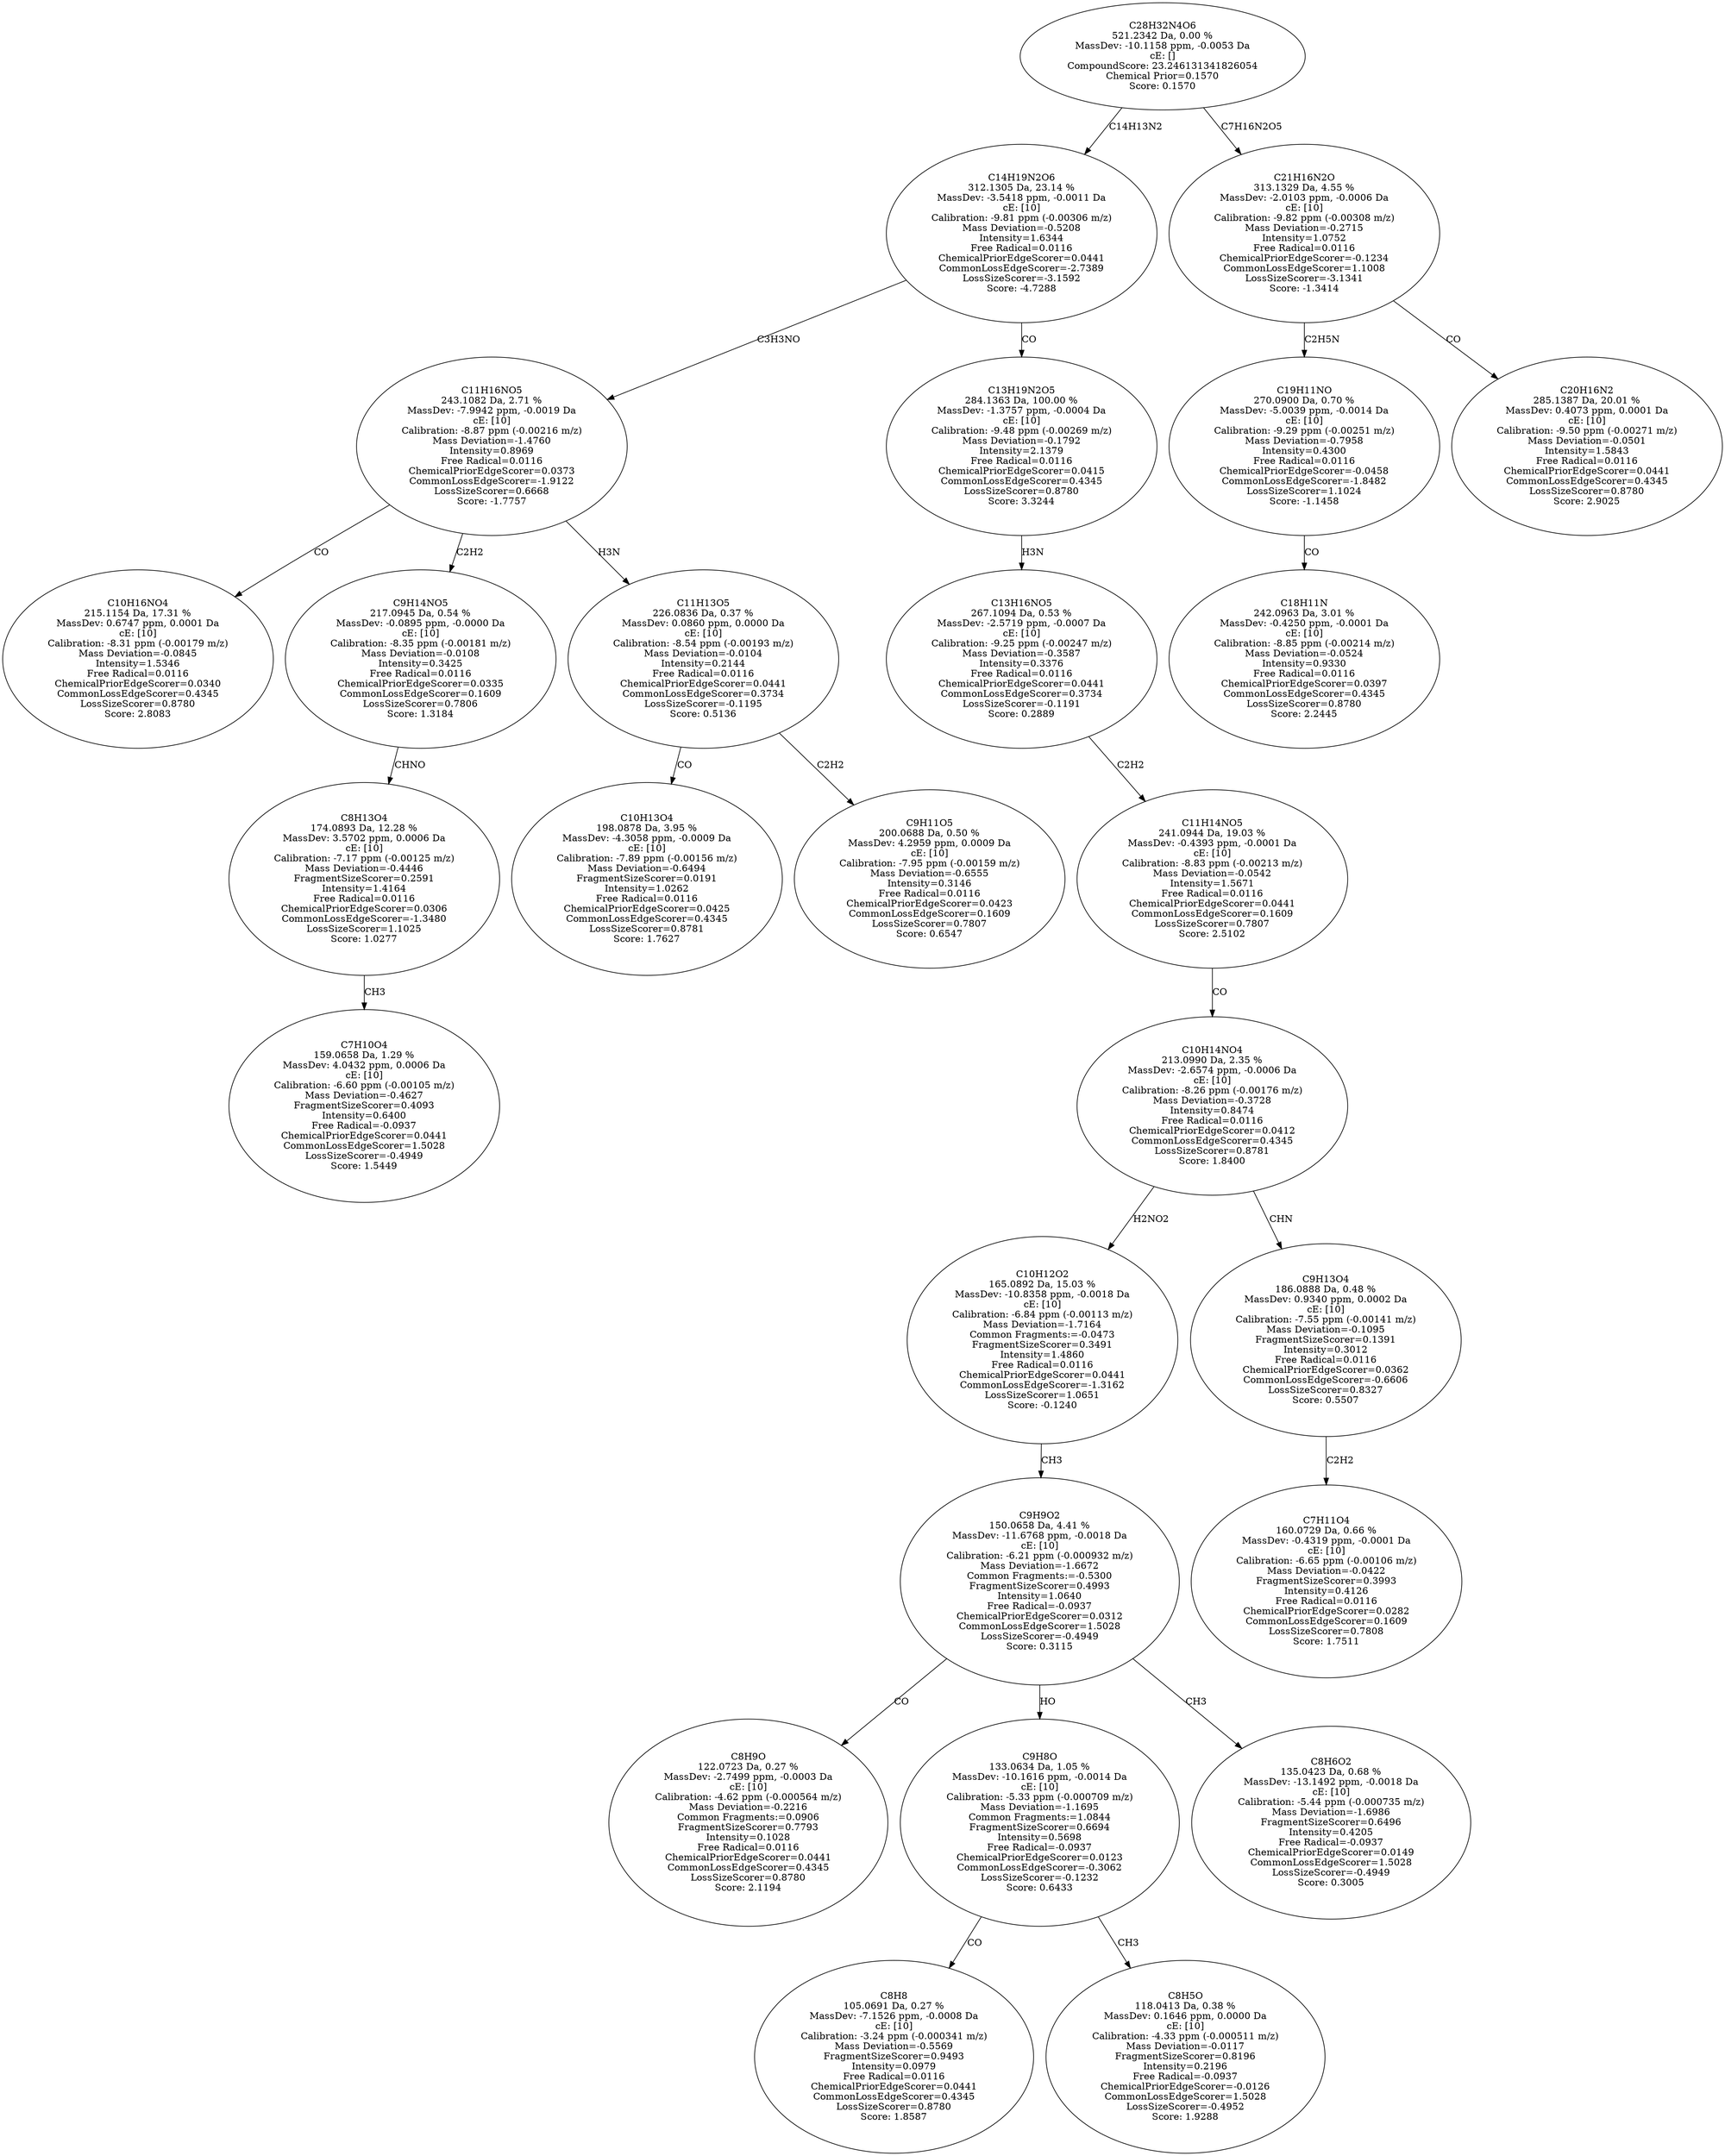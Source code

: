 strict digraph {
v1 [label="C10H16NO4\n215.1154 Da, 17.31 %\nMassDev: 0.6747 ppm, 0.0001 Da\ncE: [10]\nCalibration: -8.31 ppm (-0.00179 m/z)\nMass Deviation=-0.0845\nIntensity=1.5346\nFree Radical=0.0116\nChemicalPriorEdgeScorer=0.0340\nCommonLossEdgeScorer=0.4345\nLossSizeScorer=0.8780\nScore: 2.8083"];
v2 [label="C7H10O4\n159.0658 Da, 1.29 %\nMassDev: 4.0432 ppm, 0.0006 Da\ncE: [10]\nCalibration: -6.60 ppm (-0.00105 m/z)\nMass Deviation=-0.4627\nFragmentSizeScorer=0.4093\nIntensity=0.6400\nFree Radical=-0.0937\nChemicalPriorEdgeScorer=0.0441\nCommonLossEdgeScorer=1.5028\nLossSizeScorer=-0.4949\nScore: 1.5449"];
v3 [label="C8H13O4\n174.0893 Da, 12.28 %\nMassDev: 3.5702 ppm, 0.0006 Da\ncE: [10]\nCalibration: -7.17 ppm (-0.00125 m/z)\nMass Deviation=-0.4446\nFragmentSizeScorer=0.2591\nIntensity=1.4164\nFree Radical=0.0116\nChemicalPriorEdgeScorer=0.0306\nCommonLossEdgeScorer=-1.3480\nLossSizeScorer=1.1025\nScore: 1.0277"];
v4 [label="C9H14NO5\n217.0945 Da, 0.54 %\nMassDev: -0.0895 ppm, -0.0000 Da\ncE: [10]\nCalibration: -8.35 ppm (-0.00181 m/z)\nMass Deviation=-0.0108\nIntensity=0.3425\nFree Radical=0.0116\nChemicalPriorEdgeScorer=0.0335\nCommonLossEdgeScorer=0.1609\nLossSizeScorer=0.7806\nScore: 1.3184"];
v5 [label="C10H13O4\n198.0878 Da, 3.95 %\nMassDev: -4.3058 ppm, -0.0009 Da\ncE: [10]\nCalibration: -7.89 ppm (-0.00156 m/z)\nMass Deviation=-0.6494\nFragmentSizeScorer=0.0191\nIntensity=1.0262\nFree Radical=0.0116\nChemicalPriorEdgeScorer=0.0425\nCommonLossEdgeScorer=0.4345\nLossSizeScorer=0.8781\nScore: 1.7627"];
v6 [label="C9H11O5\n200.0688 Da, 0.50 %\nMassDev: 4.2959 ppm, 0.0009 Da\ncE: [10]\nCalibration: -7.95 ppm (-0.00159 m/z)\nMass Deviation=-0.6555\nIntensity=0.3146\nFree Radical=0.0116\nChemicalPriorEdgeScorer=0.0423\nCommonLossEdgeScorer=0.1609\nLossSizeScorer=0.7807\nScore: 0.6547"];
v7 [label="C11H13O5\n226.0836 Da, 0.37 %\nMassDev: 0.0860 ppm, 0.0000 Da\ncE: [10]\nCalibration: -8.54 ppm (-0.00193 m/z)\nMass Deviation=-0.0104\nIntensity=0.2144\nFree Radical=0.0116\nChemicalPriorEdgeScorer=0.0441\nCommonLossEdgeScorer=0.3734\nLossSizeScorer=-0.1195\nScore: 0.5136"];
v8 [label="C11H16NO5\n243.1082 Da, 2.71 %\nMassDev: -7.9942 ppm, -0.0019 Da\ncE: [10]\nCalibration: -8.87 ppm (-0.00216 m/z)\nMass Deviation=-1.4760\nIntensity=0.8969\nFree Radical=0.0116\nChemicalPriorEdgeScorer=0.0373\nCommonLossEdgeScorer=-1.9122\nLossSizeScorer=0.6668\nScore: -1.7757"];
v9 [label="C8H9O\n122.0723 Da, 0.27 %\nMassDev: -2.7499 ppm, -0.0003 Da\ncE: [10]\nCalibration: -4.62 ppm (-0.000564 m/z)\nMass Deviation=-0.2216\nCommon Fragments:=0.0906\nFragmentSizeScorer=0.7793\nIntensity=0.1028\nFree Radical=0.0116\nChemicalPriorEdgeScorer=0.0441\nCommonLossEdgeScorer=0.4345\nLossSizeScorer=0.8780\nScore: 2.1194"];
v10 [label="C8H8\n105.0691 Da, 0.27 %\nMassDev: -7.1526 ppm, -0.0008 Da\ncE: [10]\nCalibration: -3.24 ppm (-0.000341 m/z)\nMass Deviation=-0.5569\nFragmentSizeScorer=0.9493\nIntensity=0.0979\nFree Radical=0.0116\nChemicalPriorEdgeScorer=0.0441\nCommonLossEdgeScorer=0.4345\nLossSizeScorer=0.8780\nScore: 1.8587"];
v11 [label="C8H5O\n118.0413 Da, 0.38 %\nMassDev: 0.1646 ppm, 0.0000 Da\ncE: [10]\nCalibration: -4.33 ppm (-0.000511 m/z)\nMass Deviation=-0.0117\nFragmentSizeScorer=0.8196\nIntensity=0.2196\nFree Radical=-0.0937\nChemicalPriorEdgeScorer=-0.0126\nCommonLossEdgeScorer=1.5028\nLossSizeScorer=-0.4952\nScore: 1.9288"];
v12 [label="C9H8O\n133.0634 Da, 1.05 %\nMassDev: -10.1616 ppm, -0.0014 Da\ncE: [10]\nCalibration: -5.33 ppm (-0.000709 m/z)\nMass Deviation=-1.1695\nCommon Fragments:=1.0844\nFragmentSizeScorer=0.6694\nIntensity=0.5698\nFree Radical=-0.0937\nChemicalPriorEdgeScorer=0.0123\nCommonLossEdgeScorer=-0.3062\nLossSizeScorer=-0.1232\nScore: 0.6433"];
v13 [label="C8H6O2\n135.0423 Da, 0.68 %\nMassDev: -13.1492 ppm, -0.0018 Da\ncE: [10]\nCalibration: -5.44 ppm (-0.000735 m/z)\nMass Deviation=-1.6986\nFragmentSizeScorer=0.6496\nIntensity=0.4205\nFree Radical=-0.0937\nChemicalPriorEdgeScorer=0.0149\nCommonLossEdgeScorer=1.5028\nLossSizeScorer=-0.4949\nScore: 0.3005"];
v14 [label="C9H9O2\n150.0658 Da, 4.41 %\nMassDev: -11.6768 ppm, -0.0018 Da\ncE: [10]\nCalibration: -6.21 ppm (-0.000932 m/z)\nMass Deviation=-1.6672\nCommon Fragments:=-0.5300\nFragmentSizeScorer=0.4993\nIntensity=1.0640\nFree Radical=-0.0937\nChemicalPriorEdgeScorer=0.0312\nCommonLossEdgeScorer=1.5028\nLossSizeScorer=-0.4949\nScore: 0.3115"];
v15 [label="C10H12O2\n165.0892 Da, 15.03 %\nMassDev: -10.8358 ppm, -0.0018 Da\ncE: [10]\nCalibration: -6.84 ppm (-0.00113 m/z)\nMass Deviation=-1.7164\nCommon Fragments:=-0.0473\nFragmentSizeScorer=0.3491\nIntensity=1.4860\nFree Radical=0.0116\nChemicalPriorEdgeScorer=0.0441\nCommonLossEdgeScorer=-1.3162\nLossSizeScorer=1.0651\nScore: -0.1240"];
v16 [label="C7H11O4\n160.0729 Da, 0.66 %\nMassDev: -0.4319 ppm, -0.0001 Da\ncE: [10]\nCalibration: -6.65 ppm (-0.00106 m/z)\nMass Deviation=-0.0422\nFragmentSizeScorer=0.3993\nIntensity=0.4126\nFree Radical=0.0116\nChemicalPriorEdgeScorer=0.0282\nCommonLossEdgeScorer=0.1609\nLossSizeScorer=0.7808\nScore: 1.7511"];
v17 [label="C9H13O4\n186.0888 Da, 0.48 %\nMassDev: 0.9340 ppm, 0.0002 Da\ncE: [10]\nCalibration: -7.55 ppm (-0.00141 m/z)\nMass Deviation=-0.1095\nFragmentSizeScorer=0.1391\nIntensity=0.3012\nFree Radical=0.0116\nChemicalPriorEdgeScorer=0.0362\nCommonLossEdgeScorer=-0.6606\nLossSizeScorer=0.8327\nScore: 0.5507"];
v18 [label="C10H14NO4\n213.0990 Da, 2.35 %\nMassDev: -2.6574 ppm, -0.0006 Da\ncE: [10]\nCalibration: -8.26 ppm (-0.00176 m/z)\nMass Deviation=-0.3728\nIntensity=0.8474\nFree Radical=0.0116\nChemicalPriorEdgeScorer=0.0412\nCommonLossEdgeScorer=0.4345\nLossSizeScorer=0.8781\nScore: 1.8400"];
v19 [label="C11H14NO5\n241.0944 Da, 19.03 %\nMassDev: -0.4393 ppm, -0.0001 Da\ncE: [10]\nCalibration: -8.83 ppm (-0.00213 m/z)\nMass Deviation=-0.0542\nIntensity=1.5671\nFree Radical=0.0116\nChemicalPriorEdgeScorer=0.0441\nCommonLossEdgeScorer=0.1609\nLossSizeScorer=0.7807\nScore: 2.5102"];
v20 [label="C13H16NO5\n267.1094 Da, 0.53 %\nMassDev: -2.5719 ppm, -0.0007 Da\ncE: [10]\nCalibration: -9.25 ppm (-0.00247 m/z)\nMass Deviation=-0.3587\nIntensity=0.3376\nFree Radical=0.0116\nChemicalPriorEdgeScorer=0.0441\nCommonLossEdgeScorer=0.3734\nLossSizeScorer=-0.1191\nScore: 0.2889"];
v21 [label="C13H19N2O5\n284.1363 Da, 100.00 %\nMassDev: -1.3757 ppm, -0.0004 Da\ncE: [10]\nCalibration: -9.48 ppm (-0.00269 m/z)\nMass Deviation=-0.1792\nIntensity=2.1379\nFree Radical=0.0116\nChemicalPriorEdgeScorer=0.0415\nCommonLossEdgeScorer=0.4345\nLossSizeScorer=0.8780\nScore: 3.3244"];
v22 [label="C14H19N2O6\n312.1305 Da, 23.14 %\nMassDev: -3.5418 ppm, -0.0011 Da\ncE: [10]\nCalibration: -9.81 ppm (-0.00306 m/z)\nMass Deviation=-0.5208\nIntensity=1.6344\nFree Radical=0.0116\nChemicalPriorEdgeScorer=0.0441\nCommonLossEdgeScorer=-2.7389\nLossSizeScorer=-3.1592\nScore: -4.7288"];
v23 [label="C18H11N\n242.0963 Da, 3.01 %\nMassDev: -0.4250 ppm, -0.0001 Da\ncE: [10]\nCalibration: -8.85 ppm (-0.00214 m/z)\nMass Deviation=-0.0524\nIntensity=0.9330\nFree Radical=0.0116\nChemicalPriorEdgeScorer=0.0397\nCommonLossEdgeScorer=0.4345\nLossSizeScorer=0.8780\nScore: 2.2445"];
v24 [label="C19H11NO\n270.0900 Da, 0.70 %\nMassDev: -5.0039 ppm, -0.0014 Da\ncE: [10]\nCalibration: -9.29 ppm (-0.00251 m/z)\nMass Deviation=-0.7958\nIntensity=0.4300\nFree Radical=0.0116\nChemicalPriorEdgeScorer=-0.0458\nCommonLossEdgeScorer=-1.8482\nLossSizeScorer=1.1024\nScore: -1.1458"];
v25 [label="C20H16N2\n285.1387 Da, 20.01 %\nMassDev: 0.4073 ppm, 0.0001 Da\ncE: [10]\nCalibration: -9.50 ppm (-0.00271 m/z)\nMass Deviation=-0.0501\nIntensity=1.5843\nFree Radical=0.0116\nChemicalPriorEdgeScorer=0.0441\nCommonLossEdgeScorer=0.4345\nLossSizeScorer=0.8780\nScore: 2.9025"];
v26 [label="C21H16N2O\n313.1329 Da, 4.55 %\nMassDev: -2.0103 ppm, -0.0006 Da\ncE: [10]\nCalibration: -9.82 ppm (-0.00308 m/z)\nMass Deviation=-0.2715\nIntensity=1.0752\nFree Radical=0.0116\nChemicalPriorEdgeScorer=-0.1234\nCommonLossEdgeScorer=1.1008\nLossSizeScorer=-3.1341\nScore: -1.3414"];
v27 [label="C28H32N4O6\n521.2342 Da, 0.00 %\nMassDev: -10.1158 ppm, -0.0053 Da\ncE: []\nCompoundScore: 23.246131341826054\nChemical Prior=0.1570\nScore: 0.1570"];
v8 -> v1 [label="CO"];
v3 -> v2 [label="CH3"];
v4 -> v3 [label="CHNO"];
v8 -> v4 [label="C2H2"];
v7 -> v5 [label="CO"];
v7 -> v6 [label="C2H2"];
v8 -> v7 [label="H3N"];
v22 -> v8 [label="C3H3NO"];
v14 -> v9 [label="CO"];
v12 -> v10 [label="CO"];
v12 -> v11 [label="CH3"];
v14 -> v12 [label="HO"];
v14 -> v13 [label="CH3"];
v15 -> v14 [label="CH3"];
v18 -> v15 [label="H2NO2"];
v17 -> v16 [label="C2H2"];
v18 -> v17 [label="CHN"];
v19 -> v18 [label="CO"];
v20 -> v19 [label="C2H2"];
v21 -> v20 [label="H3N"];
v22 -> v21 [label="CO"];
v27 -> v22 [label="C14H13N2"];
v24 -> v23 [label="CO"];
v26 -> v24 [label="C2H5N"];
v26 -> v25 [label="CO"];
v27 -> v26 [label="C7H16N2O5"];
}